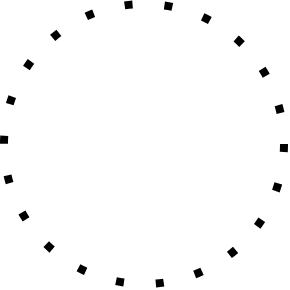 <mxfile version="19.0.3" type="device"><diagram id="c-LgDQEBbL03CmsJsT2U" name="Seite-1"><mxGraphModel dx="813" dy="494" grid="1" gridSize="10" guides="1" tooltips="1" connect="1" arrows="1" fold="1" page="1" pageScale="1" pageWidth="827" pageHeight="1169" math="0" shadow="0"><root><mxCell id="0"/><mxCell id="1" parent="0"/><mxCell id="UNRnZC7fqWrHE--zTfam-13" value="" style="ellipse;whiteSpace=wrap;html=1;aspect=fixed;dashed=1;dashPattern=1 4;strokeWidth=4;fillColor=none;" vertex="1" parent="1"><mxGeometry x="200" y="100" width="140" height="140" as="geometry"/></mxCell></root></mxGraphModel></diagram></mxfile>